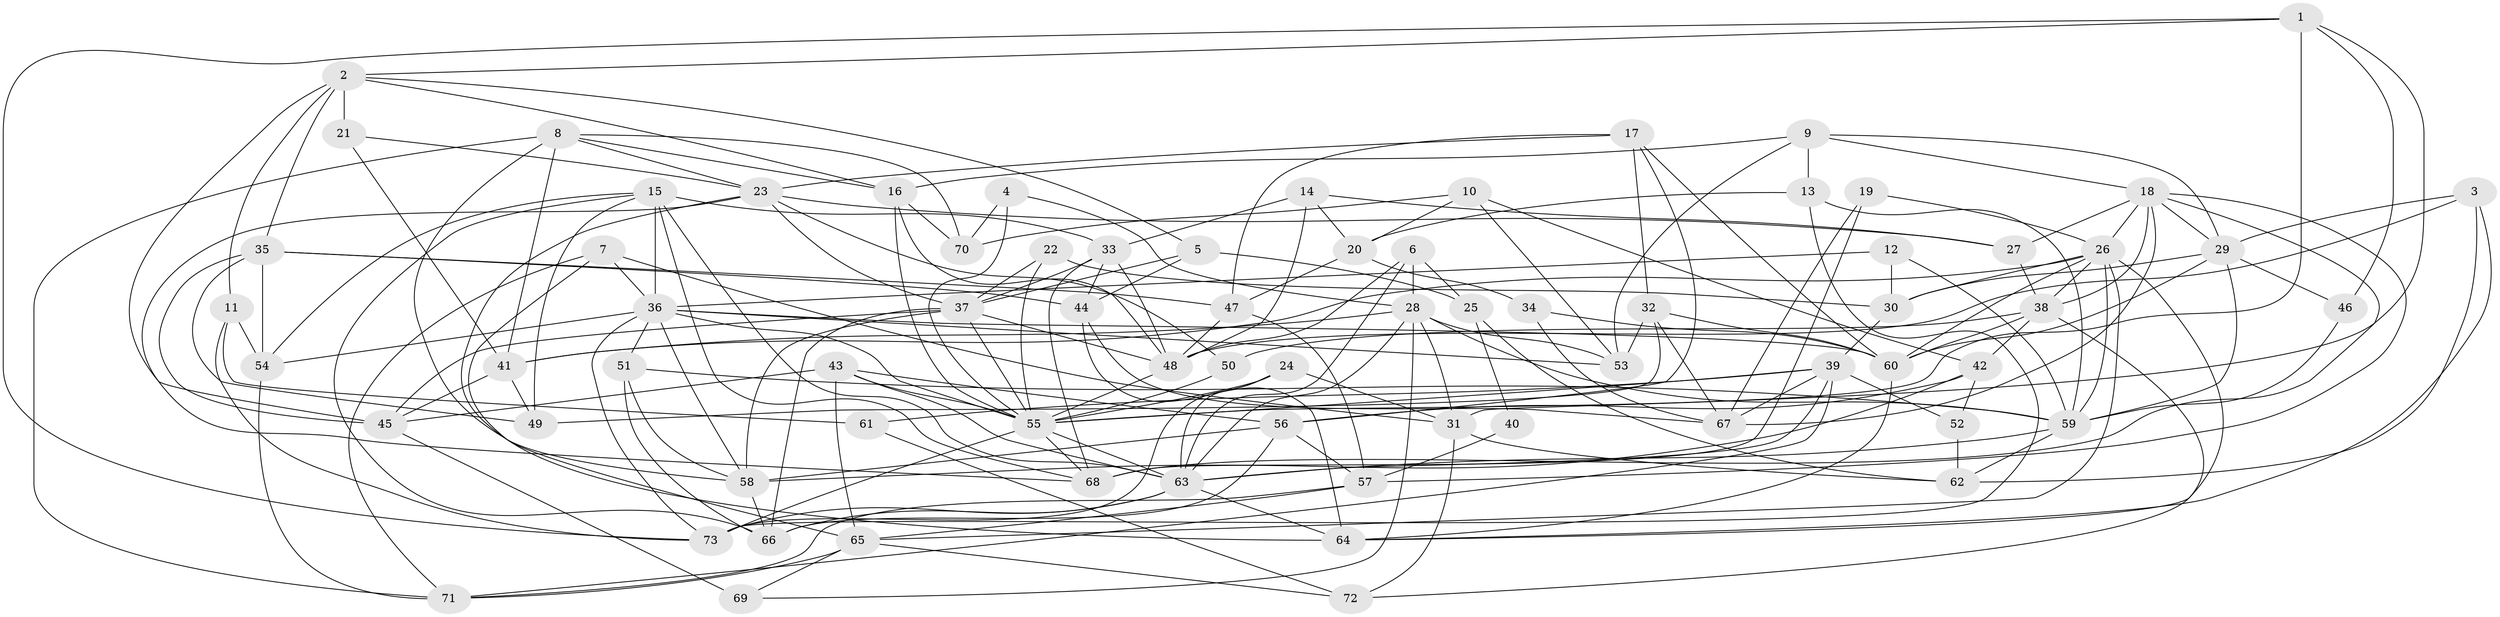 // original degree distribution, {3: 0.3103448275862069, 2: 0.0896551724137931, 4: 0.31724137931034485, 6: 0.06206896551724138, 5: 0.15862068965517243, 8: 0.006896551724137931, 9: 0.006896551724137931, 7: 0.04827586206896552}
// Generated by graph-tools (version 1.1) at 2025/02/03/09/25 03:02:07]
// undirected, 73 vertices, 201 edges
graph export_dot {
graph [start="1"]
  node [color=gray90,style=filled];
  1;
  2;
  3;
  4;
  5;
  6;
  7;
  8;
  9;
  10;
  11;
  12;
  13;
  14;
  15;
  16;
  17;
  18;
  19;
  20;
  21;
  22;
  23;
  24;
  25;
  26;
  27;
  28;
  29;
  30;
  31;
  32;
  33;
  34;
  35;
  36;
  37;
  38;
  39;
  40;
  41;
  42;
  43;
  44;
  45;
  46;
  47;
  48;
  49;
  50;
  51;
  52;
  53;
  54;
  55;
  56;
  57;
  58;
  59;
  60;
  61;
  62;
  63;
  64;
  65;
  66;
  67;
  68;
  69;
  70;
  71;
  72;
  73;
  1 -- 2 [weight=1.0];
  1 -- 31 [weight=1.0];
  1 -- 46 [weight=1.0];
  1 -- 55 [weight=2.0];
  1 -- 73 [weight=1.0];
  2 -- 5 [weight=1.0];
  2 -- 11 [weight=1.0];
  2 -- 16 [weight=1.0];
  2 -- 21 [weight=1.0];
  2 -- 35 [weight=1.0];
  2 -- 45 [weight=1.0];
  3 -- 29 [weight=1.0];
  3 -- 48 [weight=1.0];
  3 -- 62 [weight=1.0];
  3 -- 64 [weight=1.0];
  4 -- 28 [weight=1.0];
  4 -- 55 [weight=1.0];
  4 -- 70 [weight=1.0];
  5 -- 25 [weight=1.0];
  5 -- 37 [weight=1.0];
  5 -- 44 [weight=1.0];
  6 -- 25 [weight=1.0];
  6 -- 28 [weight=1.0];
  6 -- 48 [weight=1.0];
  6 -- 63 [weight=1.0];
  7 -- 31 [weight=1.0];
  7 -- 36 [weight=1.0];
  7 -- 65 [weight=1.0];
  7 -- 71 [weight=1.0];
  8 -- 16 [weight=1.0];
  8 -- 23 [weight=1.0];
  8 -- 41 [weight=1.0];
  8 -- 58 [weight=1.0];
  8 -- 70 [weight=1.0];
  8 -- 71 [weight=1.0];
  9 -- 13 [weight=1.0];
  9 -- 16 [weight=1.0];
  9 -- 18 [weight=1.0];
  9 -- 29 [weight=1.0];
  9 -- 53 [weight=1.0];
  10 -- 20 [weight=1.0];
  10 -- 42 [weight=1.0];
  10 -- 53 [weight=1.0];
  10 -- 70 [weight=1.0];
  11 -- 54 [weight=1.0];
  11 -- 61 [weight=1.0];
  11 -- 73 [weight=1.0];
  12 -- 30 [weight=1.0];
  12 -- 36 [weight=2.0];
  12 -- 59 [weight=1.0];
  13 -- 20 [weight=1.0];
  13 -- 59 [weight=1.0];
  13 -- 73 [weight=1.0];
  14 -- 20 [weight=1.0];
  14 -- 27 [weight=1.0];
  14 -- 33 [weight=1.0];
  14 -- 48 [weight=3.0];
  15 -- 33 [weight=1.0];
  15 -- 36 [weight=1.0];
  15 -- 49 [weight=1.0];
  15 -- 54 [weight=1.0];
  15 -- 63 [weight=1.0];
  15 -- 66 [weight=1.0];
  15 -- 68 [weight=1.0];
  16 -- 48 [weight=1.0];
  16 -- 55 [weight=1.0];
  16 -- 70 [weight=1.0];
  17 -- 23 [weight=1.0];
  17 -- 32 [weight=1.0];
  17 -- 47 [weight=1.0];
  17 -- 56 [weight=1.0];
  17 -- 60 [weight=1.0];
  18 -- 26 [weight=1.0];
  18 -- 27 [weight=2.0];
  18 -- 29 [weight=1.0];
  18 -- 38 [weight=1.0];
  18 -- 57 [weight=1.0];
  18 -- 67 [weight=1.0];
  18 -- 68 [weight=1.0];
  19 -- 26 [weight=1.0];
  19 -- 67 [weight=1.0];
  19 -- 68 [weight=1.0];
  20 -- 34 [weight=1.0];
  20 -- 47 [weight=1.0];
  21 -- 23 [weight=1.0];
  21 -- 41 [weight=1.0];
  22 -- 30 [weight=1.0];
  22 -- 37 [weight=1.0];
  22 -- 55 [weight=2.0];
  23 -- 27 [weight=1.0];
  23 -- 37 [weight=1.0];
  23 -- 50 [weight=1.0];
  23 -- 64 [weight=1.0];
  23 -- 68 [weight=1.0];
  24 -- 31 [weight=1.0];
  24 -- 55 [weight=1.0];
  24 -- 63 [weight=1.0];
  24 -- 73 [weight=1.0];
  25 -- 40 [weight=1.0];
  25 -- 62 [weight=1.0];
  26 -- 30 [weight=1.0];
  26 -- 38 [weight=1.0];
  26 -- 41 [weight=1.0];
  26 -- 59 [weight=1.0];
  26 -- 60 [weight=1.0];
  26 -- 64 [weight=1.0];
  26 -- 65 [weight=1.0];
  27 -- 38 [weight=1.0];
  28 -- 31 [weight=1.0];
  28 -- 41 [weight=1.0];
  28 -- 53 [weight=1.0];
  28 -- 59 [weight=1.0];
  28 -- 63 [weight=1.0];
  28 -- 69 [weight=1.0];
  29 -- 30 [weight=1.0];
  29 -- 46 [weight=1.0];
  29 -- 59 [weight=1.0];
  29 -- 60 [weight=1.0];
  30 -- 39 [weight=1.0];
  31 -- 62 [weight=1.0];
  31 -- 72 [weight=1.0];
  32 -- 49 [weight=1.0];
  32 -- 53 [weight=1.0];
  32 -- 60 [weight=1.0];
  32 -- 67 [weight=1.0];
  33 -- 37 [weight=1.0];
  33 -- 44 [weight=1.0];
  33 -- 48 [weight=2.0];
  33 -- 68 [weight=1.0];
  34 -- 60 [weight=2.0];
  34 -- 67 [weight=1.0];
  35 -- 44 [weight=1.0];
  35 -- 45 [weight=1.0];
  35 -- 47 [weight=1.0];
  35 -- 49 [weight=1.0];
  35 -- 54 [weight=1.0];
  36 -- 51 [weight=1.0];
  36 -- 53 [weight=1.0];
  36 -- 54 [weight=1.0];
  36 -- 55 [weight=1.0];
  36 -- 58 [weight=1.0];
  36 -- 60 [weight=1.0];
  36 -- 73 [weight=1.0];
  37 -- 45 [weight=1.0];
  37 -- 48 [weight=1.0];
  37 -- 55 [weight=1.0];
  37 -- 58 [weight=1.0];
  37 -- 66 [weight=1.0];
  38 -- 42 [weight=1.0];
  38 -- 50 [weight=1.0];
  38 -- 60 [weight=1.0];
  38 -- 72 [weight=1.0];
  39 -- 52 [weight=1.0];
  39 -- 55 [weight=1.0];
  39 -- 61 [weight=1.0];
  39 -- 63 [weight=1.0];
  39 -- 67 [weight=2.0];
  39 -- 71 [weight=1.0];
  40 -- 57 [weight=1.0];
  41 -- 45 [weight=1.0];
  41 -- 49 [weight=1.0];
  42 -- 52 [weight=1.0];
  42 -- 56 [weight=1.0];
  42 -- 58 [weight=1.0];
  43 -- 45 [weight=1.0];
  43 -- 55 [weight=1.0];
  43 -- 56 [weight=1.0];
  43 -- 63 [weight=1.0];
  43 -- 65 [weight=1.0];
  44 -- 64 [weight=1.0];
  44 -- 67 [weight=1.0];
  45 -- 69 [weight=2.0];
  46 -- 59 [weight=1.0];
  47 -- 48 [weight=1.0];
  47 -- 57 [weight=1.0];
  48 -- 55 [weight=2.0];
  50 -- 55 [weight=2.0];
  51 -- 58 [weight=1.0];
  51 -- 59 [weight=1.0];
  51 -- 66 [weight=1.0];
  52 -- 62 [weight=1.0];
  54 -- 71 [weight=1.0];
  55 -- 63 [weight=1.0];
  55 -- 68 [weight=1.0];
  55 -- 73 [weight=1.0];
  56 -- 57 [weight=1.0];
  56 -- 58 [weight=1.0];
  56 -- 66 [weight=1.0];
  57 -- 65 [weight=1.0];
  57 -- 71 [weight=1.0];
  58 -- 66 [weight=1.0];
  59 -- 62 [weight=1.0];
  59 -- 63 [weight=1.0];
  60 -- 64 [weight=1.0];
  61 -- 72 [weight=1.0];
  63 -- 64 [weight=1.0];
  63 -- 66 [weight=1.0];
  63 -- 73 [weight=1.0];
  65 -- 69 [weight=1.0];
  65 -- 71 [weight=1.0];
  65 -- 72 [weight=1.0];
}
